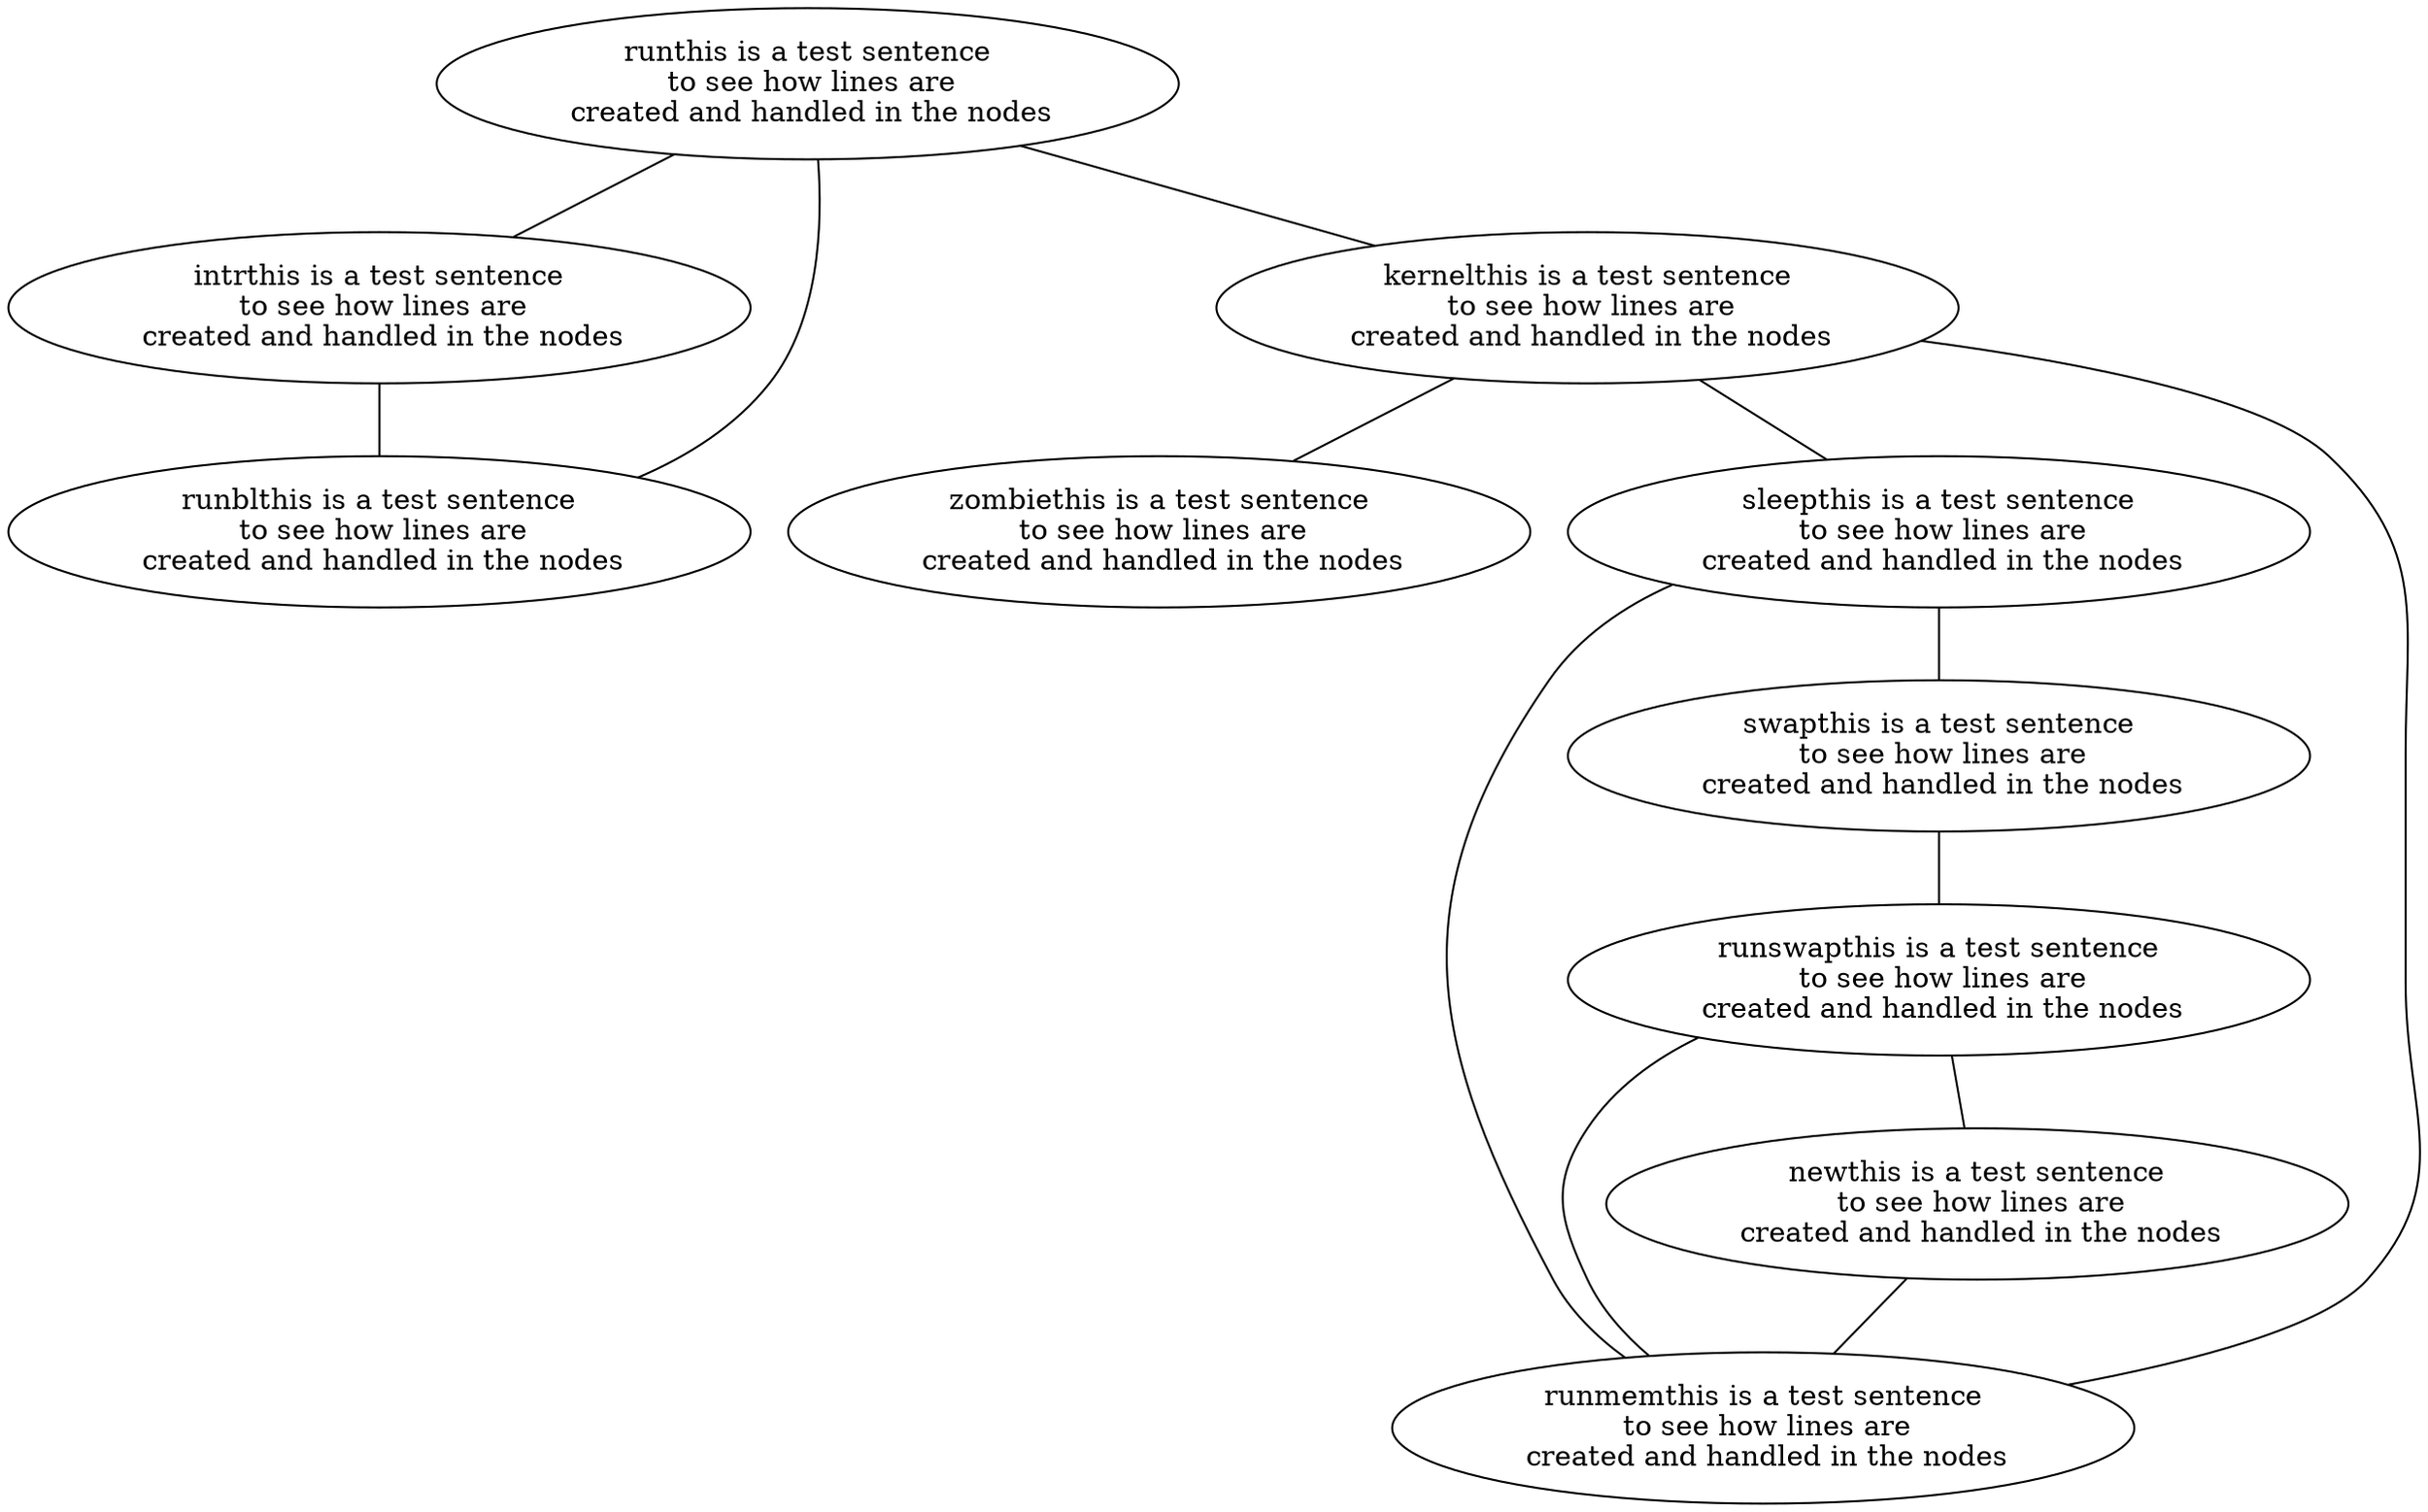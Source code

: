 graph G {
	"runthis is a test sentence
 to see how lines are
 created and handled in the nodes" -- "intrthis is a test sentence
 to see how lines are
 created and handled in the nodes"
	"intrthis is a test sentence
 to see how lines are
 created and handled in the nodes" -- "runblthis is a test sentence
 to see how lines are
 created and handled in the nodes"
	"runblthis is a test sentence
 to see how lines are
 created and handled in the nodes" -- "runthis is a test sentence
 to see how lines are
 created and handled in the nodes"
	"runthis is a test sentence
 to see how lines are
 created and handled in the nodes" -- "kernelthis is a test sentence
 to see how lines are
 created and handled in the nodes"
	"kernelthis is a test sentence
 to see how lines are
 created and handled in the nodes" -- "zombiethis is a test sentence
 to see how lines are
 created and handled in the nodes"
	"kernelthis is a test sentence
 to see how lines are
 created and handled in the nodes" -- "sleepthis is a test sentence
 to see how lines are
 created and handled in the nodes"
	"kernelthis is a test sentence
 to see how lines are
 created and handled in the nodes" -- "runmemthis is a test sentence
 to see how lines are
 created and handled in the nodes"
	"sleepthis is a test sentence
 to see how lines are
 created and handled in the nodes" -- "swapthis is a test sentence
 to see how lines are
 created and handled in the nodes"
	"swapthis is a test sentence
 to see how lines are
 created and handled in the nodes" -- "runswapthis is a test sentence
 to see how lines are
 created and handled in the nodes"
	"runswapthis is a test sentence
 to see how lines are
 created and handled in the nodes" -- "newthis is a test sentence
 to see how lines are
 created and handled in the nodes"
	"runswapthis is a test sentence
 to see how lines are
 created and handled in the nodes" -- "runmemthis is a test sentence
 to see how lines are
 created and handled in the nodes"
	"newthis is a test sentence
 to see how lines are
 created and handled in the nodes" -- "runmemthis is a test sentence
 to see how lines are
 created and handled in the nodes"
	"sleepthis is a test sentence
 to see how lines are
 created and handled in the nodes" -- "runmemthis is a test sentence
 to see how lines are
 created and handled in the nodes"
}
